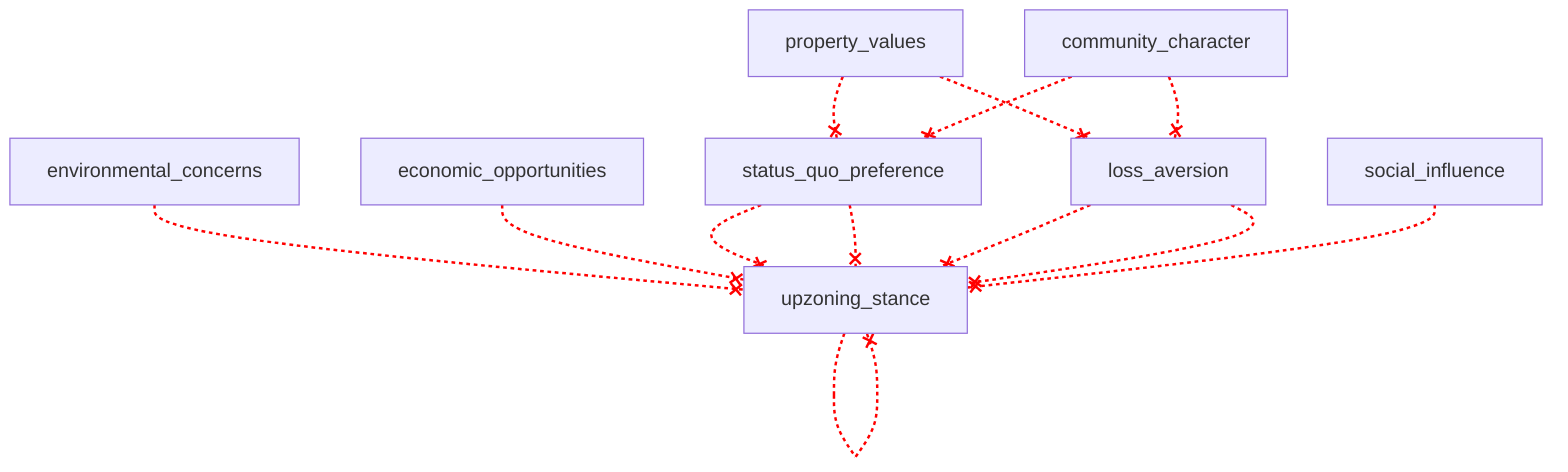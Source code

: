 flowchart TD
    n1[property_values]
    n2[community_character]
    n3[environmental_concerns]
    n4[economic_opportunities]
    n5[status_quo_preference]
    n6[loss_aversion]
    n7[social_influence]
    n8[upzoning_stance]

    n1 --x n5
    n1 --x n6
    n2 --x n5
    n2 --x n6
    n3 --x n8
    n4 --x n8
    n5 --x n8
    n5 --x n8
    n6 --x n8
    n6 --x n8
    n7 --x n8
    n8 --x n8

    linkStyle 0 stroke:#FF0000,stroke-dasharray:3,stroke-width:2px
    linkStyle 1 stroke:#FF0000,stroke-dasharray:3,stroke-width:2px
    linkStyle 2 stroke:#FF0000,stroke-dasharray:3,stroke-width:2px
    linkStyle 3 stroke:#FF0000,stroke-dasharray:3,stroke-width:2px
    linkStyle 4 stroke:#FF0000,stroke-dasharray:3,stroke-width:2px
    linkStyle 5 stroke:#FF0000,stroke-dasharray:3,stroke-width:2px
    linkStyle 6 stroke:#FF0000,stroke-dasharray:3,stroke-width:2px
    linkStyle 7 stroke:#FF0000,stroke-dasharray:3,stroke-width:2px
    linkStyle 8 stroke:#FF0000,stroke-dasharray:3,stroke-width:2px
    linkStyle 9 stroke:#FF0000,stroke-dasharray:3,stroke-width:2px
    linkStyle 10 stroke:#FF0000,stroke-dasharray:3,stroke-width:2px
    linkStyle 11 stroke:#FF0000,stroke-dasharray:3,stroke-width:2px